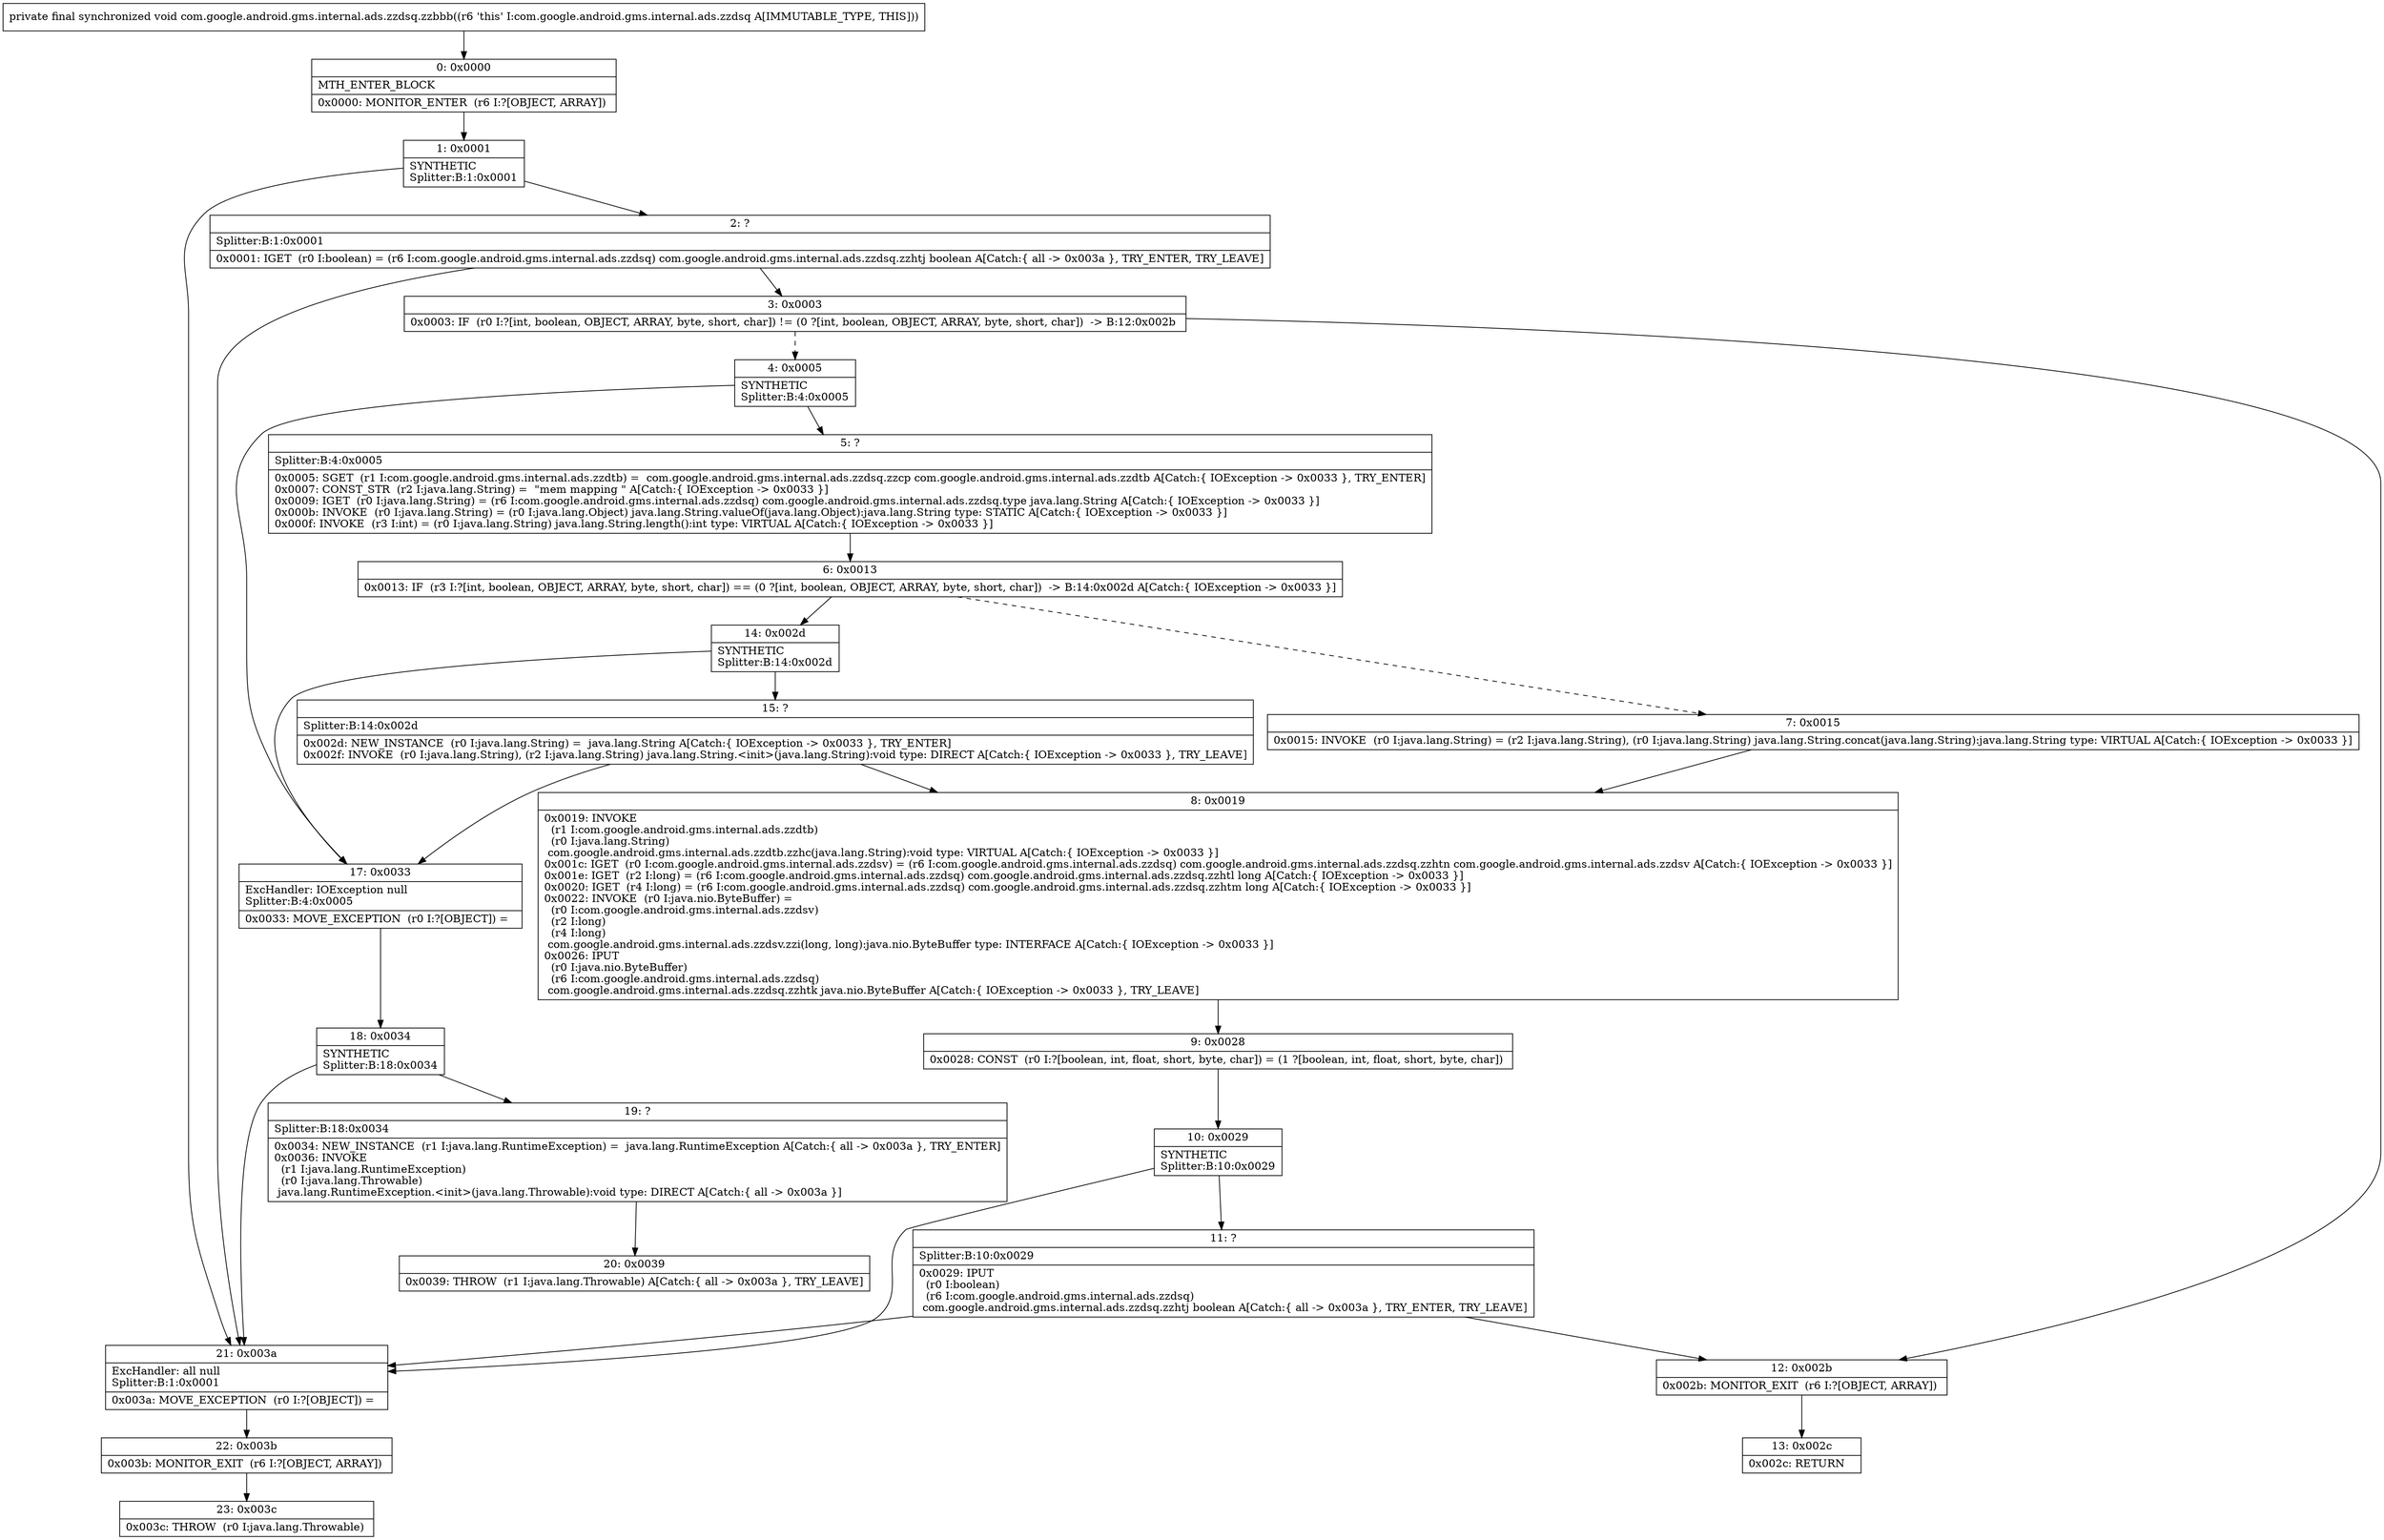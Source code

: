 digraph "CFG forcom.google.android.gms.internal.ads.zzdsq.zzbbb()V" {
Node_0 [shape=record,label="{0\:\ 0x0000|MTH_ENTER_BLOCK\l|0x0000: MONITOR_ENTER  (r6 I:?[OBJECT, ARRAY]) \l}"];
Node_1 [shape=record,label="{1\:\ 0x0001|SYNTHETIC\lSplitter:B:1:0x0001\l}"];
Node_2 [shape=record,label="{2\:\ ?|Splitter:B:1:0x0001\l|0x0001: IGET  (r0 I:boolean) = (r6 I:com.google.android.gms.internal.ads.zzdsq) com.google.android.gms.internal.ads.zzdsq.zzhtj boolean A[Catch:\{ all \-\> 0x003a \}, TRY_ENTER, TRY_LEAVE]\l}"];
Node_3 [shape=record,label="{3\:\ 0x0003|0x0003: IF  (r0 I:?[int, boolean, OBJECT, ARRAY, byte, short, char]) != (0 ?[int, boolean, OBJECT, ARRAY, byte, short, char])  \-\> B:12:0x002b \l}"];
Node_4 [shape=record,label="{4\:\ 0x0005|SYNTHETIC\lSplitter:B:4:0x0005\l}"];
Node_5 [shape=record,label="{5\:\ ?|Splitter:B:4:0x0005\l|0x0005: SGET  (r1 I:com.google.android.gms.internal.ads.zzdtb) =  com.google.android.gms.internal.ads.zzdsq.zzcp com.google.android.gms.internal.ads.zzdtb A[Catch:\{ IOException \-\> 0x0033 \}, TRY_ENTER]\l0x0007: CONST_STR  (r2 I:java.lang.String) =  \"mem mapping \" A[Catch:\{ IOException \-\> 0x0033 \}]\l0x0009: IGET  (r0 I:java.lang.String) = (r6 I:com.google.android.gms.internal.ads.zzdsq) com.google.android.gms.internal.ads.zzdsq.type java.lang.String A[Catch:\{ IOException \-\> 0x0033 \}]\l0x000b: INVOKE  (r0 I:java.lang.String) = (r0 I:java.lang.Object) java.lang.String.valueOf(java.lang.Object):java.lang.String type: STATIC A[Catch:\{ IOException \-\> 0x0033 \}]\l0x000f: INVOKE  (r3 I:int) = (r0 I:java.lang.String) java.lang.String.length():int type: VIRTUAL A[Catch:\{ IOException \-\> 0x0033 \}]\l}"];
Node_6 [shape=record,label="{6\:\ 0x0013|0x0013: IF  (r3 I:?[int, boolean, OBJECT, ARRAY, byte, short, char]) == (0 ?[int, boolean, OBJECT, ARRAY, byte, short, char])  \-\> B:14:0x002d A[Catch:\{ IOException \-\> 0x0033 \}]\l}"];
Node_7 [shape=record,label="{7\:\ 0x0015|0x0015: INVOKE  (r0 I:java.lang.String) = (r2 I:java.lang.String), (r0 I:java.lang.String) java.lang.String.concat(java.lang.String):java.lang.String type: VIRTUAL A[Catch:\{ IOException \-\> 0x0033 \}]\l}"];
Node_8 [shape=record,label="{8\:\ 0x0019|0x0019: INVOKE  \l  (r1 I:com.google.android.gms.internal.ads.zzdtb)\l  (r0 I:java.lang.String)\l com.google.android.gms.internal.ads.zzdtb.zzhc(java.lang.String):void type: VIRTUAL A[Catch:\{ IOException \-\> 0x0033 \}]\l0x001c: IGET  (r0 I:com.google.android.gms.internal.ads.zzdsv) = (r6 I:com.google.android.gms.internal.ads.zzdsq) com.google.android.gms.internal.ads.zzdsq.zzhtn com.google.android.gms.internal.ads.zzdsv A[Catch:\{ IOException \-\> 0x0033 \}]\l0x001e: IGET  (r2 I:long) = (r6 I:com.google.android.gms.internal.ads.zzdsq) com.google.android.gms.internal.ads.zzdsq.zzhtl long A[Catch:\{ IOException \-\> 0x0033 \}]\l0x0020: IGET  (r4 I:long) = (r6 I:com.google.android.gms.internal.ads.zzdsq) com.google.android.gms.internal.ads.zzdsq.zzhtm long A[Catch:\{ IOException \-\> 0x0033 \}]\l0x0022: INVOKE  (r0 I:java.nio.ByteBuffer) = \l  (r0 I:com.google.android.gms.internal.ads.zzdsv)\l  (r2 I:long)\l  (r4 I:long)\l com.google.android.gms.internal.ads.zzdsv.zzi(long, long):java.nio.ByteBuffer type: INTERFACE A[Catch:\{ IOException \-\> 0x0033 \}]\l0x0026: IPUT  \l  (r0 I:java.nio.ByteBuffer)\l  (r6 I:com.google.android.gms.internal.ads.zzdsq)\l com.google.android.gms.internal.ads.zzdsq.zzhtk java.nio.ByteBuffer A[Catch:\{ IOException \-\> 0x0033 \}, TRY_LEAVE]\l}"];
Node_9 [shape=record,label="{9\:\ 0x0028|0x0028: CONST  (r0 I:?[boolean, int, float, short, byte, char]) = (1 ?[boolean, int, float, short, byte, char]) \l}"];
Node_10 [shape=record,label="{10\:\ 0x0029|SYNTHETIC\lSplitter:B:10:0x0029\l}"];
Node_11 [shape=record,label="{11\:\ ?|Splitter:B:10:0x0029\l|0x0029: IPUT  \l  (r0 I:boolean)\l  (r6 I:com.google.android.gms.internal.ads.zzdsq)\l com.google.android.gms.internal.ads.zzdsq.zzhtj boolean A[Catch:\{ all \-\> 0x003a \}, TRY_ENTER, TRY_LEAVE]\l}"];
Node_12 [shape=record,label="{12\:\ 0x002b|0x002b: MONITOR_EXIT  (r6 I:?[OBJECT, ARRAY]) \l}"];
Node_13 [shape=record,label="{13\:\ 0x002c|0x002c: RETURN   \l}"];
Node_14 [shape=record,label="{14\:\ 0x002d|SYNTHETIC\lSplitter:B:14:0x002d\l}"];
Node_15 [shape=record,label="{15\:\ ?|Splitter:B:14:0x002d\l|0x002d: NEW_INSTANCE  (r0 I:java.lang.String) =  java.lang.String A[Catch:\{ IOException \-\> 0x0033 \}, TRY_ENTER]\l0x002f: INVOKE  (r0 I:java.lang.String), (r2 I:java.lang.String) java.lang.String.\<init\>(java.lang.String):void type: DIRECT A[Catch:\{ IOException \-\> 0x0033 \}, TRY_LEAVE]\l}"];
Node_17 [shape=record,label="{17\:\ 0x0033|ExcHandler: IOException null\lSplitter:B:4:0x0005\l|0x0033: MOVE_EXCEPTION  (r0 I:?[OBJECT]) =  \l}"];
Node_18 [shape=record,label="{18\:\ 0x0034|SYNTHETIC\lSplitter:B:18:0x0034\l}"];
Node_19 [shape=record,label="{19\:\ ?|Splitter:B:18:0x0034\l|0x0034: NEW_INSTANCE  (r1 I:java.lang.RuntimeException) =  java.lang.RuntimeException A[Catch:\{ all \-\> 0x003a \}, TRY_ENTER]\l0x0036: INVOKE  \l  (r1 I:java.lang.RuntimeException)\l  (r0 I:java.lang.Throwable)\l java.lang.RuntimeException.\<init\>(java.lang.Throwable):void type: DIRECT A[Catch:\{ all \-\> 0x003a \}]\l}"];
Node_20 [shape=record,label="{20\:\ 0x0039|0x0039: THROW  (r1 I:java.lang.Throwable) A[Catch:\{ all \-\> 0x003a \}, TRY_LEAVE]\l}"];
Node_21 [shape=record,label="{21\:\ 0x003a|ExcHandler: all null\lSplitter:B:1:0x0001\l|0x003a: MOVE_EXCEPTION  (r0 I:?[OBJECT]) =  \l}"];
Node_22 [shape=record,label="{22\:\ 0x003b|0x003b: MONITOR_EXIT  (r6 I:?[OBJECT, ARRAY]) \l}"];
Node_23 [shape=record,label="{23\:\ 0x003c|0x003c: THROW  (r0 I:java.lang.Throwable) \l}"];
MethodNode[shape=record,label="{private final synchronized void com.google.android.gms.internal.ads.zzdsq.zzbbb((r6 'this' I:com.google.android.gms.internal.ads.zzdsq A[IMMUTABLE_TYPE, THIS])) }"];
MethodNode -> Node_0;
Node_0 -> Node_1;
Node_1 -> Node_2;
Node_1 -> Node_21;
Node_2 -> Node_3;
Node_2 -> Node_21;
Node_3 -> Node_4[style=dashed];
Node_3 -> Node_12;
Node_4 -> Node_5;
Node_4 -> Node_17;
Node_5 -> Node_6;
Node_6 -> Node_7[style=dashed];
Node_6 -> Node_14;
Node_7 -> Node_8;
Node_8 -> Node_9;
Node_9 -> Node_10;
Node_10 -> Node_11;
Node_10 -> Node_21;
Node_11 -> Node_12;
Node_11 -> Node_21;
Node_12 -> Node_13;
Node_14 -> Node_15;
Node_14 -> Node_17;
Node_15 -> Node_17;
Node_15 -> Node_8;
Node_17 -> Node_18;
Node_18 -> Node_19;
Node_18 -> Node_21;
Node_19 -> Node_20;
Node_21 -> Node_22;
Node_22 -> Node_23;
}

